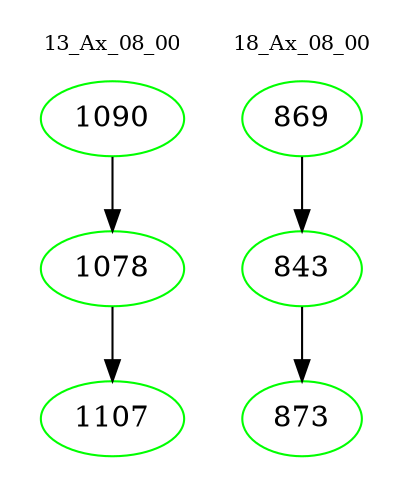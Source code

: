 digraph{
subgraph cluster_0 {
color = white
label = "13_Ax_08_00";
fontsize=10;
T0_1090 [label="1090", color="green"]
T0_1090 -> T0_1078 [color="black"]
T0_1078 [label="1078", color="green"]
T0_1078 -> T0_1107 [color="black"]
T0_1107 [label="1107", color="green"]
}
subgraph cluster_1 {
color = white
label = "18_Ax_08_00";
fontsize=10;
T1_869 [label="869", color="green"]
T1_869 -> T1_843 [color="black"]
T1_843 [label="843", color="green"]
T1_843 -> T1_873 [color="black"]
T1_873 [label="873", color="green"]
}
}
